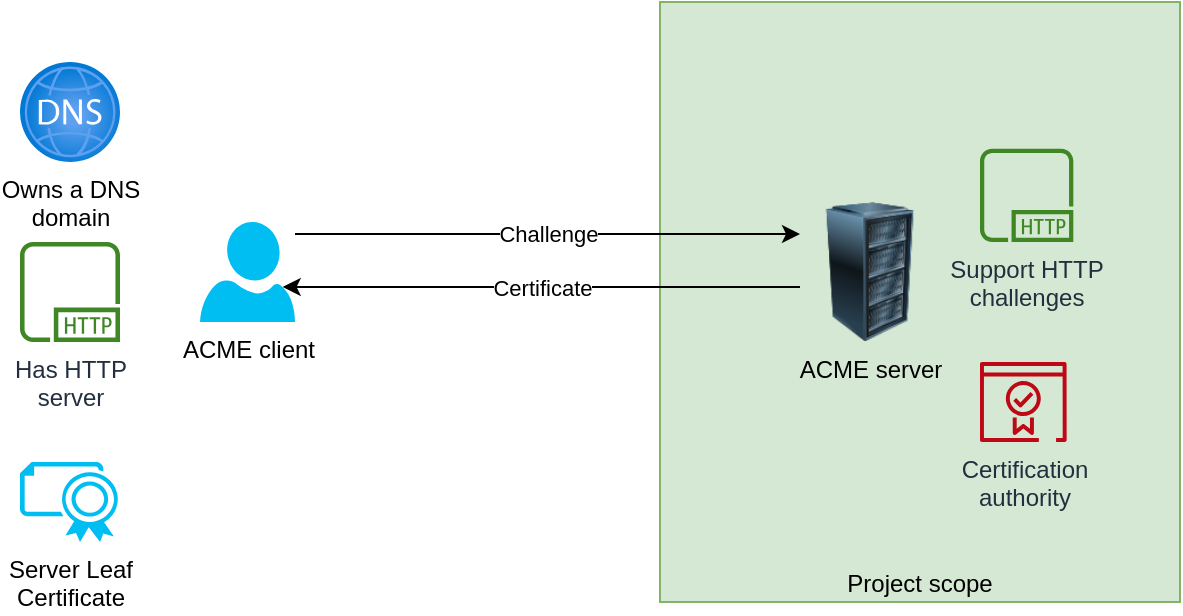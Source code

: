 <mxfile version="20.8.16" type="device"><diagram name="Page-1" id="zicIjFsK4SVsCk8zJ-1U"><mxGraphModel dx="1114" dy="663" grid="1" gridSize="10" guides="1" tooltips="1" connect="1" arrows="1" fold="1" page="1" pageScale="1" pageWidth="850" pageHeight="1100" math="0" shadow="0"><root><mxCell id="0"/><mxCell id="1" parent="0"/><mxCell id="Bv0F7dqOayZUUdDXg2zg-1" value="Project scope" style="rounded=0;whiteSpace=wrap;html=1;fillColor=#d5e8d4;strokeColor=#82b366;verticalAlign=bottom;" vertex="1" parent="1"><mxGeometry x="430" y="100" width="260" height="300" as="geometry"/></mxCell><mxCell id="YTVAvYTbCDOm9_CG2F2u-13" value="Certificate" style="edgeStyle=orthogonalEdgeStyle;rounded=0;orthogonalLoop=1;jettySize=auto;html=1;entryX=0.87;entryY=0.65;entryDx=0;entryDy=0;entryPerimeter=0;" parent="1" source="YTVAvYTbCDOm9_CG2F2u-1" target="YTVAvYTbCDOm9_CG2F2u-2" edge="1"><mxGeometry relative="1" as="geometry"><Array as="points"><mxPoint x="374" y="243"/></Array></mxGeometry></mxCell><mxCell id="YTVAvYTbCDOm9_CG2F2u-1" value="ACME server" style="image;html=1;image=img/lib/clip_art/computers/Server_Rack_128x128.png;labelBackgroundColor=none;" parent="1" vertex="1"><mxGeometry x="500" y="200" width="70" height="70" as="geometry"/></mxCell><mxCell id="YTVAvYTbCDOm9_CG2F2u-12" value="Challenge" style="edgeStyle=orthogonalEdgeStyle;rounded=0;orthogonalLoop=1;jettySize=auto;html=1;" parent="1" edge="1"><mxGeometry relative="1" as="geometry"><mxPoint x="247.5" y="216" as="sourcePoint"/><mxPoint x="500" y="216" as="targetPoint"/></mxGeometry></mxCell><mxCell id="YTVAvYTbCDOm9_CG2F2u-2" value="ACME client" style="verticalLabelPosition=bottom;html=1;verticalAlign=top;align=center;strokeColor=none;fillColor=#00BEF2;shape=mxgraph.azure.user;" parent="1" vertex="1"><mxGeometry x="200" y="210" width="47.5" height="50" as="geometry"/></mxCell><mxCell id="YTVAvYTbCDOm9_CG2F2u-4" value="Server Leaf &lt;br&gt;Certificate" style="verticalLabelPosition=bottom;html=1;verticalAlign=top;align=center;strokeColor=none;fillColor=#00BEF2;shape=mxgraph.azure.certificate;pointerEvents=1;" parent="1" vertex="1"><mxGeometry x="110" y="330" width="50" height="40" as="geometry"/></mxCell><mxCell id="YTVAvYTbCDOm9_CG2F2u-5" value="Certification &lt;br&gt;authority" style="sketch=0;outlineConnect=0;fontColor=#232F3E;gradientColor=none;fillColor=#BF0816;strokeColor=none;dashed=0;verticalLabelPosition=bottom;verticalAlign=top;align=center;html=1;fontSize=12;fontStyle=0;aspect=fixed;pointerEvents=1;shape=mxgraph.aws4.certificate_manager_2;" parent="1" vertex="1"><mxGeometry x="590" y="280" width="43.33" height="40" as="geometry"/></mxCell><mxCell id="YTVAvYTbCDOm9_CG2F2u-6" value="Support HTTP &lt;br&gt;challenges" style="sketch=0;outlineConnect=0;fontColor=#232F3E;gradientColor=none;fillColor=#3F8624;strokeColor=none;dashed=0;verticalLabelPosition=bottom;verticalAlign=top;align=center;html=1;fontSize=12;fontStyle=0;aspect=fixed;pointerEvents=1;shape=mxgraph.aws4.http_protocol;" parent="1" vertex="1"><mxGeometry x="590" y="173.34" width="46.66" height="46.66" as="geometry"/></mxCell><mxCell id="YTVAvYTbCDOm9_CG2F2u-7" value="Has HTTP&lt;br&gt;server" style="sketch=0;outlineConnect=0;fontColor=#232F3E;gradientColor=none;fillColor=#3F8624;strokeColor=none;dashed=0;verticalLabelPosition=bottom;verticalAlign=top;align=center;html=1;fontSize=12;fontStyle=0;aspect=fixed;pointerEvents=1;shape=mxgraph.aws4.http_protocol;" parent="1" vertex="1"><mxGeometry x="110" y="220" width="50" height="50" as="geometry"/></mxCell><mxCell id="YTVAvYTbCDOm9_CG2F2u-8" value="Owns a DNS &lt;br&gt;domain" style="aspect=fixed;html=1;points=[];align=center;image;fontSize=12;image=img/lib/azure2/networking/DNS_Zones.svg;" parent="1" vertex="1"><mxGeometry x="110" y="130" width="50" height="50" as="geometry"/></mxCell></root></mxGraphModel></diagram></mxfile>